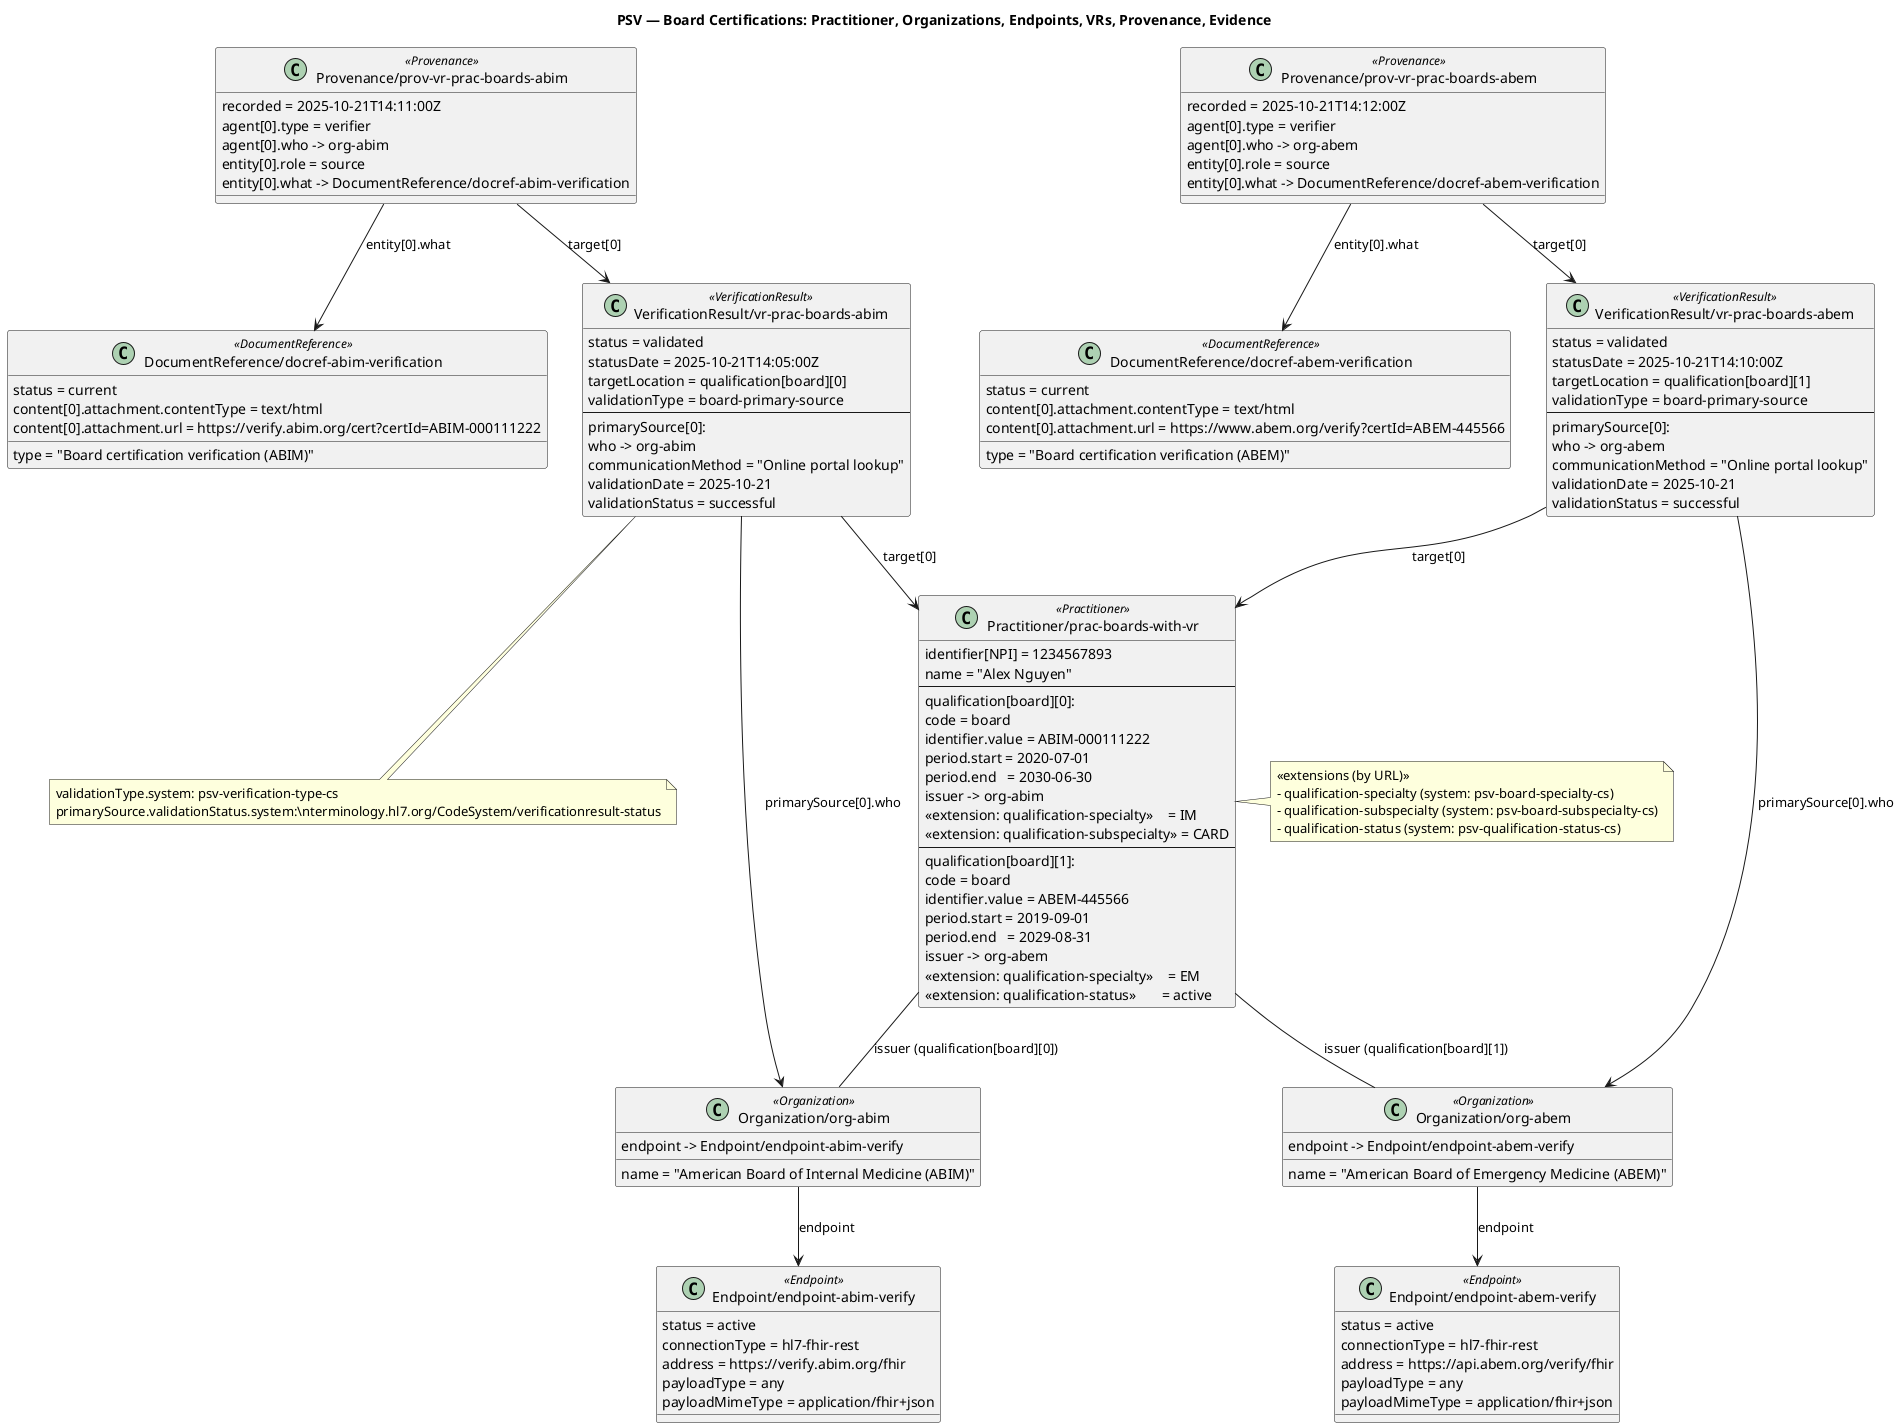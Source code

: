 @startuml
title PSV — Board Certifications: Practitioner, Organizations, Endpoints, VRs, Provenance, Evidence

/' -------------------- Resource instances -------------------- '/
class "Practitioner/prac-boards-with-vr" as P <<Practitioner>> {
  identifier[NPI] = 1234567893
  name = "Alex Nguyen"
  --
  qualification[board][0]:
    code = board
    identifier.value = ABIM-000111222
    period.start = 2020-07-01
    period.end   = 2030-06-30
    issuer -> org-abim
    <<extension: qualification-specialty>>    = IM
    <<extension: qualification-subspecialty>> = CARD
  --
  qualification[board][1]:
    code = board
    identifier.value = ABEM-445566
    period.start = 2019-09-01
    period.end   = 2029-08-31
    issuer -> org-abem
    <<extension: qualification-specialty>>    = EM
    <<extension: qualification-status>>       = active
}

class "Organization/org-abim" as ABIM <<Organization>> {
  name = "American Board of Internal Medicine (ABIM)"
  endpoint -> Endpoint/endpoint-abim-verify
}

class "Endpoint/endpoint-abim-verify" as EABIM <<Endpoint>> {
  status = active
  connectionType = hl7-fhir-rest
  address = https://verify.abim.org/fhir
  payloadType = any
  payloadMimeType = application/fhir+json
}

class "Organization/org-abem" as ABEM <<Organization>> {
  name = "American Board of Emergency Medicine (ABEM)"
  endpoint -> Endpoint/endpoint-abem-verify
}

class "Endpoint/endpoint-abem-verify" as EABEM <<Endpoint>> {
  status = active
  connectionType = hl7-fhir-rest
  address = https://api.abem.org/verify/fhir
  payloadType = any
  payloadMimeType = application/fhir+json
}

class "DocumentReference/docref-abim-verification" as DR1 <<DocumentReference>> {
  status = current
  type = "Board certification verification (ABIM)"
  content[0].attachment.contentType = text/html
  content[0].attachment.url = https://verify.abim.org/cert?certId=ABIM-000111222
}

class "DocumentReference/docref-abem-verification" as DR2 <<DocumentReference>> {
  status = current
  type = "Board certification verification (ABEM)"
  content[0].attachment.contentType = text/html
  content[0].attachment.url = https://www.abem.org/verify?certId=ABEM-445566
}

class "VerificationResult/vr-prac-boards-abim" as VR1 <<VerificationResult>> {
  status = validated
  statusDate = 2025-10-21T14:05:00Z
  targetLocation = qualification[board][0]
  validationType = board-primary-source
  --
  primarySource[0]:
    who -> org-abim
    communicationMethod = "Online portal lookup"
    validationDate = 2025-10-21
    validationStatus = successful
}

class "VerificationResult/vr-prac-boards-abem" as VR2 <<VerificationResult>> {
  status = validated
  statusDate = 2025-10-21T14:10:00Z
  targetLocation = qualification[board][1]
  validationType = board-primary-source
  --
  primarySource[0]:
    who -> org-abem
    communicationMethod = "Online portal lookup"
    validationDate = 2025-10-21
    validationStatus = successful
}

class "Provenance/prov-vr-prac-boards-abim" as PR1 <<Provenance>> {
  recorded = 2025-10-21T14:11:00Z
  agent[0].type = verifier
  agent[0].who -> org-abim
  entity[0].role = source
  entity[0].what -> DocumentReference/docref-abim-verification
}

class "Provenance/prov-vr-prac-boards-abem" as PR2 <<Provenance>> {
  recorded = 2025-10-21T14:12:00Z
  agent[0].type = verifier
  agent[0].who -> org-abem
  entity[0].role = source
  entity[0].what -> DocumentReference/docref-abem-verification
}

/' -------------------- Associations -------------------- '/
P -- ABIM : issuer (qualification[board][0])
P -- ABEM : issuer (qualification[board][1])

VR1 --> P    : target[0]
VR2 --> P    : target[0]
VR1 --> ABIM : primarySource[0].who
VR2 --> ABEM : primarySource[0].who

PR1 --> VR1  : target[0]
PR2 --> VR2  : target[0]
PR1 --> DR1  : entity[0].what
PR2 --> DR2  : entity[0].what

ABIM --> EABIM : endpoint
ABEM --> EABEM : endpoint

note right of P
<<extensions (by URL)>>
- qualification-specialty (system: psv-board-specialty-cs)
- qualification-subspecialty (system: psv-board-subspecialty-cs)
- qualification-status (system: psv-qualification-status-cs)
end note

note bottom of VR1
validationType.system: psv-verification-type-cs
primarySource.validationStatus.system:\nterminology.hl7.org/CodeSystem/verificationresult-status
end note
@enduml

